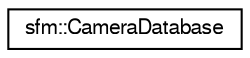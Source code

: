 digraph "Graphical Class Hierarchy"
{
  edge [fontname="FreeSans",fontsize="10",labelfontname="FreeSans",labelfontsize="10"];
  node [fontname="FreeSans",fontsize="10",shape=record];
  rankdir="LR";
  Node0 [label="sfm::CameraDatabase",height=0.2,width=0.4,color="black", fillcolor="white", style="filled",URL="$classsfm_1_1_camera_database.html",tooltip="Camera database which, given a maker and model string, will look for a camera model in the database a..."];
}
